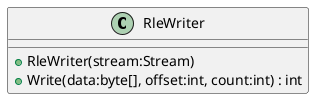 @startuml
class RleWriter {
    + RleWriter(stream:Stream)
    + Write(data:byte[], offset:int, count:int) : int
}
@enduml
